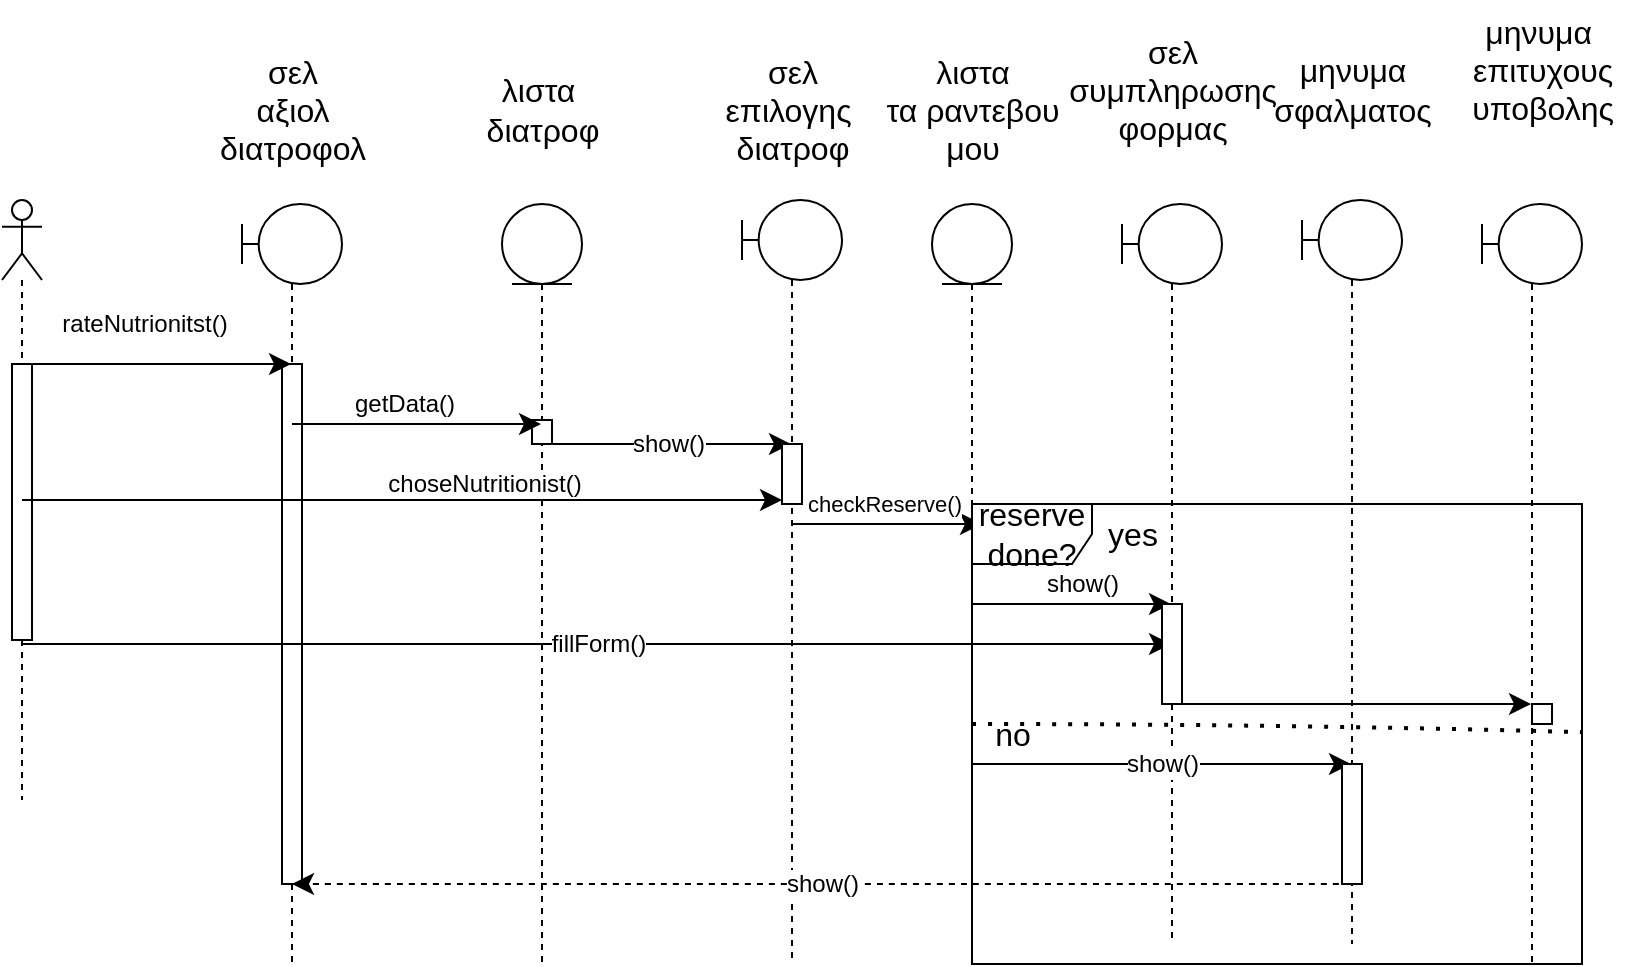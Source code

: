 <mxfile version="21.2.9" type="device">
  <diagram name="Σελίδα-1" id="Bl70txjf4vExH1SP9b4k">
    <mxGraphModel dx="2219" dy="2245" grid="1" gridSize="10" guides="1" tooltips="1" connect="1" arrows="1" fold="1" page="1" pageScale="1" pageWidth="1169" pageHeight="1654" math="0" shadow="0">
      <root>
        <mxCell id="0" />
        <mxCell id="1" parent="0" />
        <mxCell id="4WQ1bgYFmKU-CVnzv2Rh-1" value="" style="shape=umlLifeline;perimeter=lifelinePerimeter;whiteSpace=wrap;html=1;container=1;dropTarget=0;collapsible=0;recursiveResize=0;outlineConnect=0;portConstraint=eastwest;newEdgeStyle={&quot;edgeStyle&quot;:&quot;elbowEdgeStyle&quot;,&quot;elbow&quot;:&quot;vertical&quot;,&quot;curved&quot;:0,&quot;rounded&quot;:0};participant=umlActor;fontSize=16;" vertex="1" parent="1">
          <mxGeometry x="-140" y="58" width="20" height="300" as="geometry" />
        </mxCell>
        <mxCell id="4WQ1bgYFmKU-CVnzv2Rh-34" value="" style="html=1;points=[];perimeter=orthogonalPerimeter;outlineConnect=0;targetShapes=umlLifeline;portConstraint=eastwest;newEdgeStyle={&quot;edgeStyle&quot;:&quot;elbowEdgeStyle&quot;,&quot;elbow&quot;:&quot;vertical&quot;,&quot;curved&quot;:0,&quot;rounded&quot;:0};fontSize=16;" vertex="1" parent="4WQ1bgYFmKU-CVnzv2Rh-1">
          <mxGeometry x="5" y="82" width="10" height="138" as="geometry" />
        </mxCell>
        <mxCell id="4WQ1bgYFmKU-CVnzv2Rh-2" value="" style="shape=umlLifeline;perimeter=lifelinePerimeter;whiteSpace=wrap;html=1;container=1;dropTarget=0;collapsible=0;recursiveResize=0;outlineConnect=0;portConstraint=eastwest;newEdgeStyle={&quot;edgeStyle&quot;:&quot;elbowEdgeStyle&quot;,&quot;elbow&quot;:&quot;vertical&quot;,&quot;curved&quot;:0,&quot;rounded&quot;:0};participant=umlBoundary;fontSize=16;" vertex="1" parent="1">
          <mxGeometry x="600" y="60" width="50" height="380" as="geometry" />
        </mxCell>
        <mxCell id="4WQ1bgYFmKU-CVnzv2Rh-41" value="" style="html=1;points=[];perimeter=orthogonalPerimeter;outlineConnect=0;targetShapes=umlLifeline;portConstraint=eastwest;newEdgeStyle={&quot;edgeStyle&quot;:&quot;elbowEdgeStyle&quot;,&quot;elbow&quot;:&quot;vertical&quot;,&quot;curved&quot;:0,&quot;rounded&quot;:0};fontSize=16;" vertex="1" parent="4WQ1bgYFmKU-CVnzv2Rh-2">
          <mxGeometry x="25" y="250" width="10" height="10" as="geometry" />
        </mxCell>
        <mxCell id="4WQ1bgYFmKU-CVnzv2Rh-3" value="" style="shape=umlLifeline;perimeter=lifelinePerimeter;whiteSpace=wrap;html=1;container=1;dropTarget=0;collapsible=0;recursiveResize=0;outlineConnect=0;portConstraint=eastwest;newEdgeStyle={&quot;edgeStyle&quot;:&quot;elbowEdgeStyle&quot;,&quot;elbow&quot;:&quot;vertical&quot;,&quot;curved&quot;:0,&quot;rounded&quot;:0};participant=umlBoundary;fontSize=16;" vertex="1" parent="1">
          <mxGeometry x="420" y="60" width="50" height="370" as="geometry" />
        </mxCell>
        <mxCell id="4WQ1bgYFmKU-CVnzv2Rh-4" value="" style="shape=umlLifeline;perimeter=lifelinePerimeter;whiteSpace=wrap;html=1;container=1;dropTarget=0;collapsible=0;recursiveResize=0;outlineConnect=0;portConstraint=eastwest;newEdgeStyle={&quot;edgeStyle&quot;:&quot;elbowEdgeStyle&quot;,&quot;elbow&quot;:&quot;vertical&quot;,&quot;curved&quot;:0,&quot;rounded&quot;:0};participant=umlBoundary;fontSize=16;" vertex="1" parent="1">
          <mxGeometry x="230" y="58" width="50" height="382" as="geometry" />
        </mxCell>
        <mxCell id="4WQ1bgYFmKU-CVnzv2Rh-5" value="" style="shape=umlLifeline;perimeter=lifelinePerimeter;whiteSpace=wrap;html=1;container=1;dropTarget=0;collapsible=0;recursiveResize=0;outlineConnect=0;portConstraint=eastwest;newEdgeStyle={&quot;edgeStyle&quot;:&quot;elbowEdgeStyle&quot;,&quot;elbow&quot;:&quot;vertical&quot;,&quot;curved&quot;:0,&quot;rounded&quot;:0};participant=umlBoundary;fontSize=16;" vertex="1" parent="1">
          <mxGeometry x="-20" y="60" width="50" height="380" as="geometry" />
        </mxCell>
        <mxCell id="4WQ1bgYFmKU-CVnzv2Rh-35" value="" style="html=1;points=[];perimeter=orthogonalPerimeter;outlineConnect=0;targetShapes=umlLifeline;portConstraint=eastwest;newEdgeStyle={&quot;edgeStyle&quot;:&quot;elbowEdgeStyle&quot;,&quot;elbow&quot;:&quot;vertical&quot;,&quot;curved&quot;:0,&quot;rounded&quot;:0};fontSize=16;" vertex="1" parent="4WQ1bgYFmKU-CVnzv2Rh-5">
          <mxGeometry x="20" y="80" width="10" height="260" as="geometry" />
        </mxCell>
        <mxCell id="4WQ1bgYFmKU-CVnzv2Rh-6" value="" style="shape=umlLifeline;perimeter=lifelinePerimeter;whiteSpace=wrap;html=1;container=1;dropTarget=0;collapsible=0;recursiveResize=0;outlineConnect=0;portConstraint=eastwest;newEdgeStyle={&quot;edgeStyle&quot;:&quot;elbowEdgeStyle&quot;,&quot;elbow&quot;:&quot;vertical&quot;,&quot;curved&quot;:0,&quot;rounded&quot;:0};participant=umlEntity;fontSize=16;" vertex="1" parent="1">
          <mxGeometry x="325" y="60" width="40" height="300" as="geometry" />
        </mxCell>
        <mxCell id="4WQ1bgYFmKU-CVnzv2Rh-7" value="" style="shape=umlLifeline;perimeter=lifelinePerimeter;whiteSpace=wrap;html=1;container=1;dropTarget=0;collapsible=0;recursiveResize=0;outlineConnect=0;portConstraint=eastwest;newEdgeStyle={&quot;edgeStyle&quot;:&quot;elbowEdgeStyle&quot;,&quot;elbow&quot;:&quot;vertical&quot;,&quot;curved&quot;:0,&quot;rounded&quot;:0};participant=umlEntity;fontSize=16;" vertex="1" parent="1">
          <mxGeometry x="110" y="60" width="40" height="380" as="geometry" />
        </mxCell>
        <mxCell id="4WQ1bgYFmKU-CVnzv2Rh-36" value="" style="html=1;points=[];perimeter=orthogonalPerimeter;outlineConnect=0;targetShapes=umlLifeline;portConstraint=eastwest;newEdgeStyle={&quot;edgeStyle&quot;:&quot;elbowEdgeStyle&quot;,&quot;elbow&quot;:&quot;vertical&quot;,&quot;curved&quot;:0,&quot;rounded&quot;:0};fontSize=16;" vertex="1" parent="4WQ1bgYFmKU-CVnzv2Rh-7">
          <mxGeometry x="15" y="108" width="10" height="12" as="geometry" />
        </mxCell>
        <mxCell id="4WQ1bgYFmKU-CVnzv2Rh-8" value="" style="shape=umlLifeline;perimeter=lifelinePerimeter;whiteSpace=wrap;html=1;container=1;dropTarget=0;collapsible=0;recursiveResize=0;outlineConnect=0;portConstraint=eastwest;newEdgeStyle={&quot;edgeStyle&quot;:&quot;elbowEdgeStyle&quot;,&quot;elbow&quot;:&quot;vertical&quot;,&quot;curved&quot;:0,&quot;rounded&quot;:0};participant=umlBoundary;fontSize=16;" vertex="1" parent="1">
          <mxGeometry x="510" y="58" width="50" height="372" as="geometry" />
        </mxCell>
        <mxCell id="4WQ1bgYFmKU-CVnzv2Rh-9" value="σελ&lt;br&gt;αξιολ&lt;br&gt;διατροφολ" style="text;html=1;align=center;verticalAlign=middle;resizable=0;points=[];autosize=1;strokeColor=none;fillColor=none;fontSize=16;" vertex="1" parent="1">
          <mxGeometry x="-45" y="-22" width="100" height="70" as="geometry" />
        </mxCell>
        <mxCell id="4WQ1bgYFmKU-CVnzv2Rh-10" value="λιστα&amp;nbsp;&lt;br&gt;διατροφ" style="text;html=1;align=center;verticalAlign=middle;resizable=0;points=[];autosize=1;strokeColor=none;fillColor=none;fontSize=16;" vertex="1" parent="1">
          <mxGeometry x="90" y="-12" width="80" height="50" as="geometry" />
        </mxCell>
        <mxCell id="4WQ1bgYFmKU-CVnzv2Rh-11" value="σελ&lt;br&gt;επιλογης&amp;nbsp;&lt;br&gt;διατροφ" style="text;html=1;align=center;verticalAlign=middle;resizable=0;points=[];autosize=1;strokeColor=none;fillColor=none;fontSize=16;" vertex="1" parent="1">
          <mxGeometry x="210" y="-22" width="90" height="70" as="geometry" />
        </mxCell>
        <mxCell id="4WQ1bgYFmKU-CVnzv2Rh-12" value="λιστα&lt;br&gt;τα ραντεβου&lt;br&gt;μου" style="text;html=1;align=center;verticalAlign=middle;resizable=0;points=[];autosize=1;strokeColor=none;fillColor=none;fontSize=16;" vertex="1" parent="1">
          <mxGeometry x="290" y="-22" width="110" height="70" as="geometry" />
        </mxCell>
        <mxCell id="4WQ1bgYFmKU-CVnzv2Rh-13" value="σελ&lt;br&gt;συμπληρωσης&lt;br&gt;φορμας" style="text;html=1;align=center;verticalAlign=middle;resizable=0;points=[];autosize=1;strokeColor=none;fillColor=none;fontSize=16;" vertex="1" parent="1">
          <mxGeometry x="380" y="-32" width="130" height="70" as="geometry" />
        </mxCell>
        <mxCell id="4WQ1bgYFmKU-CVnzv2Rh-14" value="μηνυμα&lt;br&gt;σφαλματος" style="text;html=1;align=center;verticalAlign=middle;resizable=0;points=[];autosize=1;strokeColor=none;fillColor=none;fontSize=16;" vertex="1" parent="1">
          <mxGeometry x="485" y="-22" width="100" height="50" as="geometry" />
        </mxCell>
        <mxCell id="4WQ1bgYFmKU-CVnzv2Rh-15" value="μηνυμα&amp;nbsp;&lt;br&gt;επιτυχους&lt;br&gt;υποβολης" style="text;html=1;align=center;verticalAlign=middle;resizable=0;points=[];autosize=1;strokeColor=none;fillColor=none;fontSize=16;" vertex="1" parent="1">
          <mxGeometry x="585" y="-42" width="90" height="70" as="geometry" />
        </mxCell>
        <mxCell id="4WQ1bgYFmKU-CVnzv2Rh-16" value="rateNutrionitst()" style="endArrow=classic;html=1;rounded=0;fontSize=12;startSize=8;endSize=8;curved=1;" edge="1" parent="1" source="4WQ1bgYFmKU-CVnzv2Rh-1" target="4WQ1bgYFmKU-CVnzv2Rh-5">
          <mxGeometry x="-0.098" y="20" width="50" height="50" relative="1" as="geometry">
            <mxPoint x="190" y="280" as="sourcePoint" />
            <mxPoint x="240" y="230" as="targetPoint" />
            <Array as="points">
              <mxPoint x="-80" y="140" />
            </Array>
            <mxPoint as="offset" />
          </mxGeometry>
        </mxCell>
        <mxCell id="4WQ1bgYFmKU-CVnzv2Rh-17" value="getData()" style="endArrow=classic;html=1;rounded=0;fontSize=12;startSize=8;endSize=8;curved=1;" edge="1" parent="1" source="4WQ1bgYFmKU-CVnzv2Rh-5" target="4WQ1bgYFmKU-CVnzv2Rh-7">
          <mxGeometry x="-0.106" y="10" width="50" height="50" relative="1" as="geometry">
            <mxPoint x="190" y="280" as="sourcePoint" />
            <mxPoint x="240" y="230" as="targetPoint" />
            <Array as="points">
              <mxPoint x="50" y="170" />
            </Array>
            <mxPoint as="offset" />
          </mxGeometry>
        </mxCell>
        <mxCell id="4WQ1bgYFmKU-CVnzv2Rh-18" value="show()" style="endArrow=classic;html=1;rounded=0;fontSize=12;startSize=8;endSize=8;curved=1;" edge="1" parent="1" source="4WQ1bgYFmKU-CVnzv2Rh-7" target="4WQ1bgYFmKU-CVnzv2Rh-4">
          <mxGeometry width="50" height="50" relative="1" as="geometry">
            <mxPoint x="190" y="280" as="sourcePoint" />
            <mxPoint x="240" y="230" as="targetPoint" />
            <Array as="points">
              <mxPoint x="210" y="180" />
            </Array>
          </mxGeometry>
        </mxCell>
        <mxCell id="4WQ1bgYFmKU-CVnzv2Rh-19" value="" style="endArrow=classic;html=1;rounded=0;fontSize=12;startSize=8;endSize=8;curved=1;" edge="1" parent="1" source="4WQ1bgYFmKU-CVnzv2Rh-4">
          <mxGeometry width="50" height="50" relative="1" as="geometry">
            <mxPoint x="190" y="280" as="sourcePoint" />
            <mxPoint x="350" y="220" as="targetPoint" />
            <Array as="points">
              <mxPoint x="320" y="220" />
            </Array>
          </mxGeometry>
        </mxCell>
        <mxCell id="4WQ1bgYFmKU-CVnzv2Rh-20" value="checkReserve()" style="edgeLabel;html=1;align=center;verticalAlign=middle;resizable=0;points=[];fontSize=11;" vertex="1" connectable="0" parent="4WQ1bgYFmKU-CVnzv2Rh-19">
          <mxGeometry x="-0.393" y="2" relative="1" as="geometry">
            <mxPoint x="17" y="-8" as="offset" />
          </mxGeometry>
        </mxCell>
        <mxCell id="4WQ1bgYFmKU-CVnzv2Rh-21" value="reserve done?" style="shape=umlFrame;whiteSpace=wrap;html=1;pointerEvents=0;fontSize=16;" vertex="1" parent="1">
          <mxGeometry x="345" y="210" width="305" height="230" as="geometry" />
        </mxCell>
        <mxCell id="4WQ1bgYFmKU-CVnzv2Rh-22" value="yes" style="text;html=1;align=center;verticalAlign=middle;resizable=0;points=[];autosize=1;strokeColor=none;fillColor=none;fontSize=16;" vertex="1" parent="1">
          <mxGeometry x="400" y="210" width="50" height="30" as="geometry" />
        </mxCell>
        <mxCell id="4WQ1bgYFmKU-CVnzv2Rh-23" value="" style="endArrow=none;dashed=1;html=1;dashPattern=1 3;strokeWidth=2;rounded=0;fontSize=12;startSize=8;endSize=8;curved=1;entryX=0.999;entryY=0.496;entryDx=0;entryDy=0;entryPerimeter=0;" edge="1" parent="1" source="4WQ1bgYFmKU-CVnzv2Rh-6" target="4WQ1bgYFmKU-CVnzv2Rh-21">
          <mxGeometry width="50" height="50" relative="1" as="geometry">
            <mxPoint x="340" y="200" as="sourcePoint" />
            <mxPoint x="390" y="150" as="targetPoint" />
            <Array as="points">
              <mxPoint x="500" y="320" />
            </Array>
          </mxGeometry>
        </mxCell>
        <mxCell id="4WQ1bgYFmKU-CVnzv2Rh-24" value="show()" style="endArrow=classic;html=1;rounded=0;fontSize=12;startSize=8;endSize=8;curved=1;" edge="1" parent="1" source="4WQ1bgYFmKU-CVnzv2Rh-6" target="4WQ1bgYFmKU-CVnzv2Rh-3">
          <mxGeometry x="0.11" y="10" width="50" height="50" relative="1" as="geometry">
            <mxPoint x="340" y="200" as="sourcePoint" />
            <mxPoint x="390" y="150" as="targetPoint" />
            <Array as="points">
              <mxPoint x="420" y="260" />
            </Array>
            <mxPoint as="offset" />
          </mxGeometry>
        </mxCell>
        <mxCell id="4WQ1bgYFmKU-CVnzv2Rh-25" value="choseNutritionist()" style="endArrow=classic;html=1;rounded=0;fontSize=12;startSize=8;endSize=8;curved=1;" edge="1" parent="1" source="4WQ1bgYFmKU-CVnzv2Rh-37" target="4WQ1bgYFmKU-CVnzv2Rh-4">
          <mxGeometry x="NaN" y="155" width="50" height="50" relative="1" as="geometry">
            <mxPoint x="90" y="200" as="sourcePoint" />
            <mxPoint x="140" y="150" as="targetPoint" />
            <mxPoint x="-154" y="5" as="offset" />
          </mxGeometry>
        </mxCell>
        <mxCell id="4WQ1bgYFmKU-CVnzv2Rh-27" value="fillForm()" style="endArrow=classic;html=1;rounded=0;fontSize=12;startSize=8;endSize=8;curved=1;" edge="1" parent="1" source="4WQ1bgYFmKU-CVnzv2Rh-1" target="4WQ1bgYFmKU-CVnzv2Rh-3">
          <mxGeometry width="50" height="50" relative="1" as="geometry">
            <mxPoint x="-90" y="200" as="sourcePoint" />
            <mxPoint x="-40" y="150" as="targetPoint" />
            <Array as="points">
              <mxPoint x="210" y="280" />
            </Array>
          </mxGeometry>
        </mxCell>
        <mxCell id="4WQ1bgYFmKU-CVnzv2Rh-28" value="" style="endArrow=classic;html=1;rounded=0;fontSize=12;startSize=8;endSize=8;curved=1;" edge="1" parent="1" source="4WQ1bgYFmKU-CVnzv2Rh-3" target="4WQ1bgYFmKU-CVnzv2Rh-2">
          <mxGeometry width="50" height="50" relative="1" as="geometry">
            <mxPoint x="430" y="200" as="sourcePoint" />
            <mxPoint x="480" y="150" as="targetPoint" />
            <Array as="points">
              <mxPoint x="490" y="310" />
            </Array>
          </mxGeometry>
        </mxCell>
        <mxCell id="4WQ1bgYFmKU-CVnzv2Rh-29" value="no" style="text;html=1;align=center;verticalAlign=middle;resizable=0;points=[];autosize=1;strokeColor=none;fillColor=none;fontSize=16;" vertex="1" parent="1">
          <mxGeometry x="345" y="310" width="40" height="30" as="geometry" />
        </mxCell>
        <mxCell id="4WQ1bgYFmKU-CVnzv2Rh-31" value="show()" style="endArrow=classic;html=1;rounded=0;fontSize=12;startSize=8;endSize=8;curved=1;" edge="1" parent="1" source="4WQ1bgYFmKU-CVnzv2Rh-6" target="4WQ1bgYFmKU-CVnzv2Rh-8">
          <mxGeometry width="50" height="50" relative="1" as="geometry">
            <mxPoint x="380" y="200" as="sourcePoint" />
            <mxPoint x="430" y="150" as="targetPoint" />
            <Array as="points">
              <mxPoint x="470" y="340" />
            </Array>
          </mxGeometry>
        </mxCell>
        <mxCell id="4WQ1bgYFmKU-CVnzv2Rh-32" value="show()" style="endArrow=classic;html=1;rounded=0;fontSize=12;startSize=8;endSize=8;curved=1;dashed=1;" edge="1" parent="1" source="4WQ1bgYFmKU-CVnzv2Rh-8" target="4WQ1bgYFmKU-CVnzv2Rh-5">
          <mxGeometry width="50" height="50" relative="1" as="geometry">
            <mxPoint x="400" y="200" as="sourcePoint" />
            <mxPoint x="450" y="150" as="targetPoint" />
            <Array as="points">
              <mxPoint x="100" y="400" />
            </Array>
          </mxGeometry>
        </mxCell>
        <mxCell id="4WQ1bgYFmKU-CVnzv2Rh-38" value="" style="endArrow=classic;html=1;rounded=0;fontSize=12;startSize=8;endSize=8;curved=1;" edge="1" parent="1" source="4WQ1bgYFmKU-CVnzv2Rh-1" target="4WQ1bgYFmKU-CVnzv2Rh-37">
          <mxGeometry width="50" height="50" relative="1" as="geometry">
            <mxPoint x="-130" y="208" as="sourcePoint" />
            <mxPoint x="255" y="208" as="targetPoint" />
          </mxGeometry>
        </mxCell>
        <mxCell id="4WQ1bgYFmKU-CVnzv2Rh-37" value="" style="html=1;points=[];perimeter=orthogonalPerimeter;outlineConnect=0;targetShapes=umlLifeline;portConstraint=eastwest;newEdgeStyle={&quot;edgeStyle&quot;:&quot;elbowEdgeStyle&quot;,&quot;elbow&quot;:&quot;vertical&quot;,&quot;curved&quot;:0,&quot;rounded&quot;:0};fontSize=16;" vertex="1" parent="1">
          <mxGeometry x="250" y="180" width="10" height="30" as="geometry" />
        </mxCell>
        <mxCell id="4WQ1bgYFmKU-CVnzv2Rh-40" value="" style="html=1;points=[];perimeter=orthogonalPerimeter;outlineConnect=0;targetShapes=umlLifeline;portConstraint=eastwest;newEdgeStyle={&quot;edgeStyle&quot;:&quot;elbowEdgeStyle&quot;,&quot;elbow&quot;:&quot;vertical&quot;,&quot;curved&quot;:0,&quot;rounded&quot;:0};fontSize=16;" vertex="1" parent="1">
          <mxGeometry x="440" y="260" width="10" height="50" as="geometry" />
        </mxCell>
        <mxCell id="4WQ1bgYFmKU-CVnzv2Rh-42" value="" style="html=1;points=[];perimeter=orthogonalPerimeter;outlineConnect=0;targetShapes=umlLifeline;portConstraint=eastwest;newEdgeStyle={&quot;edgeStyle&quot;:&quot;elbowEdgeStyle&quot;,&quot;elbow&quot;:&quot;vertical&quot;,&quot;curved&quot;:0,&quot;rounded&quot;:0};fontSize=16;" vertex="1" parent="1">
          <mxGeometry x="530" y="340" width="10" height="60" as="geometry" />
        </mxCell>
      </root>
    </mxGraphModel>
  </diagram>
</mxfile>
